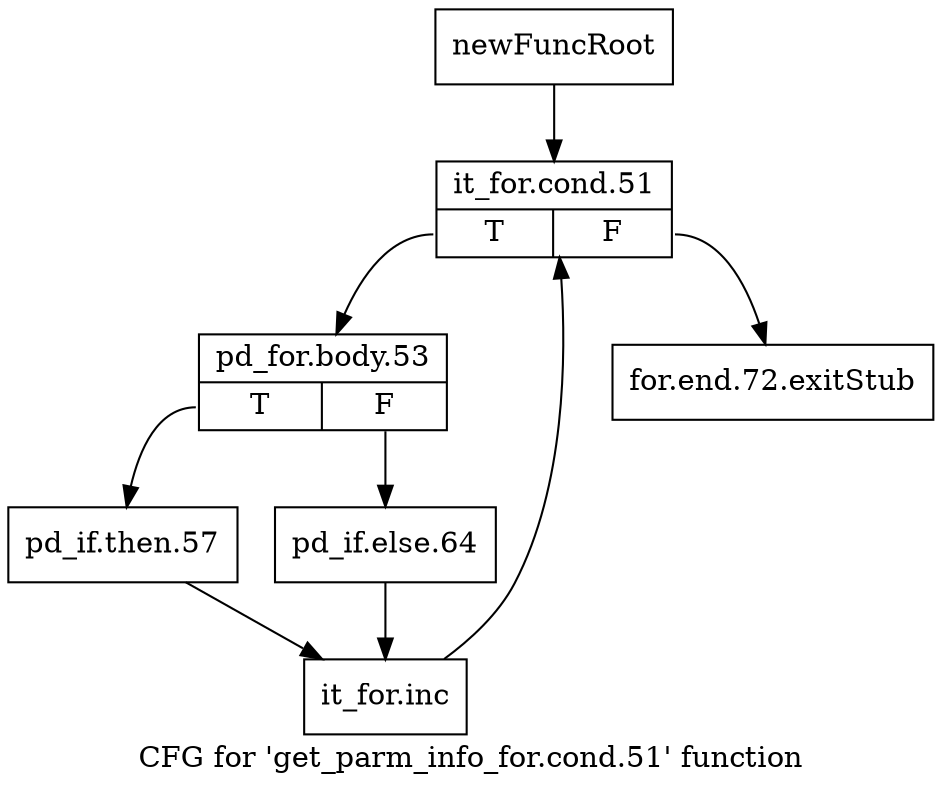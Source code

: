 digraph "CFG for 'get_parm_info_for.cond.51' function" {
	label="CFG for 'get_parm_info_for.cond.51' function";

	Node0x9f8e240 [shape=record,label="{newFuncRoot}"];
	Node0x9f8e240 -> Node0x9f93270;
	Node0x9f93220 [shape=record,label="{for.end.72.exitStub}"];
	Node0x9f93270 [shape=record,label="{it_for.cond.51|{<s0>T|<s1>F}}"];
	Node0x9f93270:s0 -> Node0x9f932c0;
	Node0x9f93270:s1 -> Node0x9f93220;
	Node0x9f932c0 [shape=record,label="{pd_for.body.53|{<s0>T|<s1>F}}"];
	Node0x9f932c0:s0 -> Node0x9f93360;
	Node0x9f932c0:s1 -> Node0x9f93310;
	Node0x9f93310 [shape=record,label="{pd_if.else.64}"];
	Node0x9f93310 -> Node0x9f933b0;
	Node0x9f93360 [shape=record,label="{pd_if.then.57}"];
	Node0x9f93360 -> Node0x9f933b0;
	Node0x9f933b0 [shape=record,label="{it_for.inc}"];
	Node0x9f933b0 -> Node0x9f93270;
}
